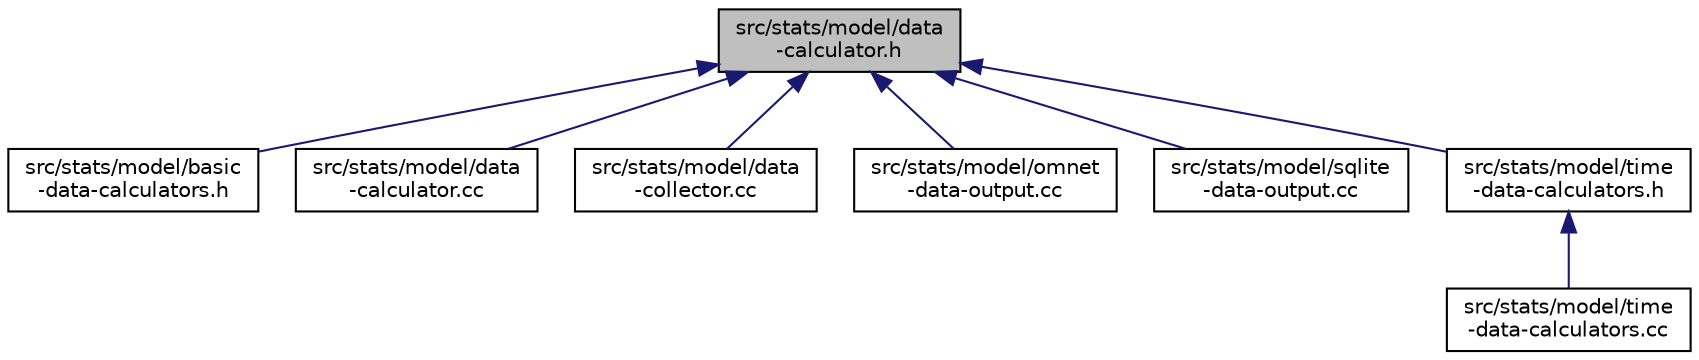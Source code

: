 digraph "src/stats/model/data-calculator.h"
{
 // LATEX_PDF_SIZE
  edge [fontname="Helvetica",fontsize="10",labelfontname="Helvetica",labelfontsize="10"];
  node [fontname="Helvetica",fontsize="10",shape=record];
  Node1 [label="src/stats/model/data\l-calculator.h",height=0.2,width=0.4,color="black", fillcolor="grey75", style="filled", fontcolor="black",tooltip=" "];
  Node1 -> Node2 [dir="back",color="midnightblue",fontsize="10",style="solid",fontname="Helvetica"];
  Node2 [label="src/stats/model/basic\l-data-calculators.h",height=0.2,width=0.4,color="black", fillcolor="white", style="filled",URL="$basic-data-calculators_8h.html",tooltip=" "];
  Node1 -> Node3 [dir="back",color="midnightblue",fontsize="10",style="solid",fontname="Helvetica"];
  Node3 [label="src/stats/model/data\l-calculator.cc",height=0.2,width=0.4,color="black", fillcolor="white", style="filled",URL="$data-calculator_8cc.html",tooltip=" "];
  Node1 -> Node4 [dir="back",color="midnightblue",fontsize="10",style="solid",fontname="Helvetica"];
  Node4 [label="src/stats/model/data\l-collector.cc",height=0.2,width=0.4,color="black", fillcolor="white", style="filled",URL="$data-collector_8cc.html",tooltip=" "];
  Node1 -> Node5 [dir="back",color="midnightblue",fontsize="10",style="solid",fontname="Helvetica"];
  Node5 [label="src/stats/model/omnet\l-data-output.cc",height=0.2,width=0.4,color="black", fillcolor="white", style="filled",URL="$omnet-data-output_8cc.html",tooltip=" "];
  Node1 -> Node6 [dir="back",color="midnightblue",fontsize="10",style="solid",fontname="Helvetica"];
  Node6 [label="src/stats/model/sqlite\l-data-output.cc",height=0.2,width=0.4,color="black", fillcolor="white", style="filled",URL="$sqlite-data-output_8cc.html",tooltip=" "];
  Node1 -> Node7 [dir="back",color="midnightblue",fontsize="10",style="solid",fontname="Helvetica"];
  Node7 [label="src/stats/model/time\l-data-calculators.h",height=0.2,width=0.4,color="black", fillcolor="white", style="filled",URL="$time-data-calculators_8h.html",tooltip=" "];
  Node7 -> Node8 [dir="back",color="midnightblue",fontsize="10",style="solid",fontname="Helvetica"];
  Node8 [label="src/stats/model/time\l-data-calculators.cc",height=0.2,width=0.4,color="black", fillcolor="white", style="filled",URL="$time-data-calculators_8cc.html",tooltip=" "];
}
